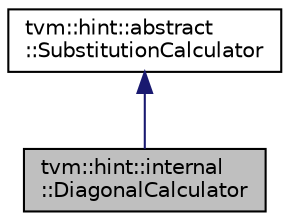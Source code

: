 digraph "tvm::hint::internal::DiagonalCalculator"
{
  edge [fontname="Helvetica",fontsize="10",labelfontname="Helvetica",labelfontsize="10"];
  node [fontname="Helvetica",fontsize="10",shape=record];
  Node0 [label="tvm::hint::internal\l::DiagonalCalculator",height=0.2,width=0.4,color="black", fillcolor="grey75", style="filled", fontcolor="black"];
  Node1 -> Node0 [dir="back",color="midnightblue",fontsize="10",style="solid",fontname="Helvetica"];
  Node1 [label="tvm::hint::abstract\l::SubstitutionCalculator",height=0.2,width=0.4,color="black", fillcolor="white", style="filled",URL="$classtvm_1_1hint_1_1abstract_1_1SubstitutionCalculator.html"];
}
